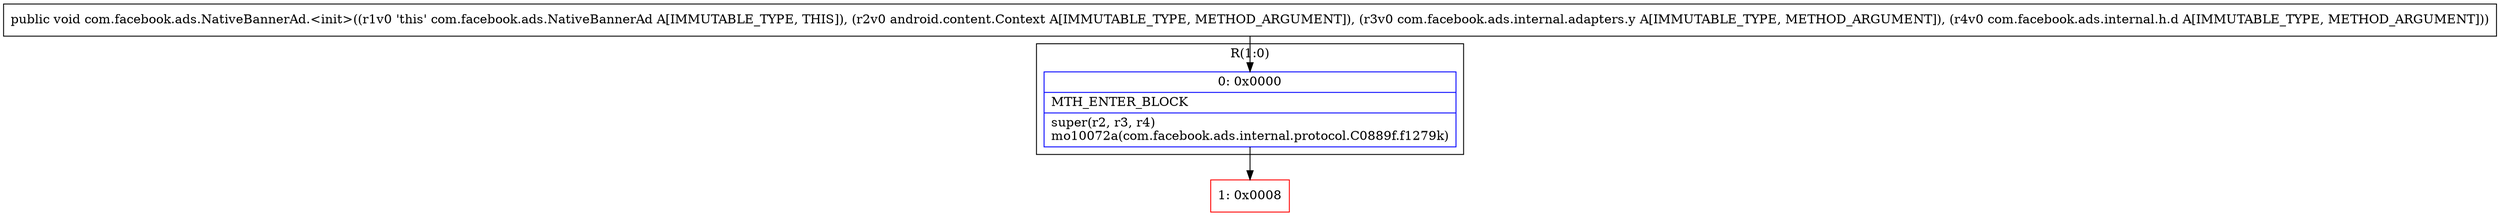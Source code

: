 digraph "CFG forcom.facebook.ads.NativeBannerAd.\<init\>(Landroid\/content\/Context;Lcom\/facebook\/ads\/internal\/adapters\/y;Lcom\/facebook\/ads\/internal\/h\/d;)V" {
subgraph cluster_Region_1235144908 {
label = "R(1:0)";
node [shape=record,color=blue];
Node_0 [shape=record,label="{0\:\ 0x0000|MTH_ENTER_BLOCK\l|super(r2, r3, r4)\lmo10072a(com.facebook.ads.internal.protocol.C0889f.f1279k)\l}"];
}
Node_1 [shape=record,color=red,label="{1\:\ 0x0008}"];
MethodNode[shape=record,label="{public void com.facebook.ads.NativeBannerAd.\<init\>((r1v0 'this' com.facebook.ads.NativeBannerAd A[IMMUTABLE_TYPE, THIS]), (r2v0 android.content.Context A[IMMUTABLE_TYPE, METHOD_ARGUMENT]), (r3v0 com.facebook.ads.internal.adapters.y A[IMMUTABLE_TYPE, METHOD_ARGUMENT]), (r4v0 com.facebook.ads.internal.h.d A[IMMUTABLE_TYPE, METHOD_ARGUMENT])) }"];
MethodNode -> Node_0;
Node_0 -> Node_1;
}

